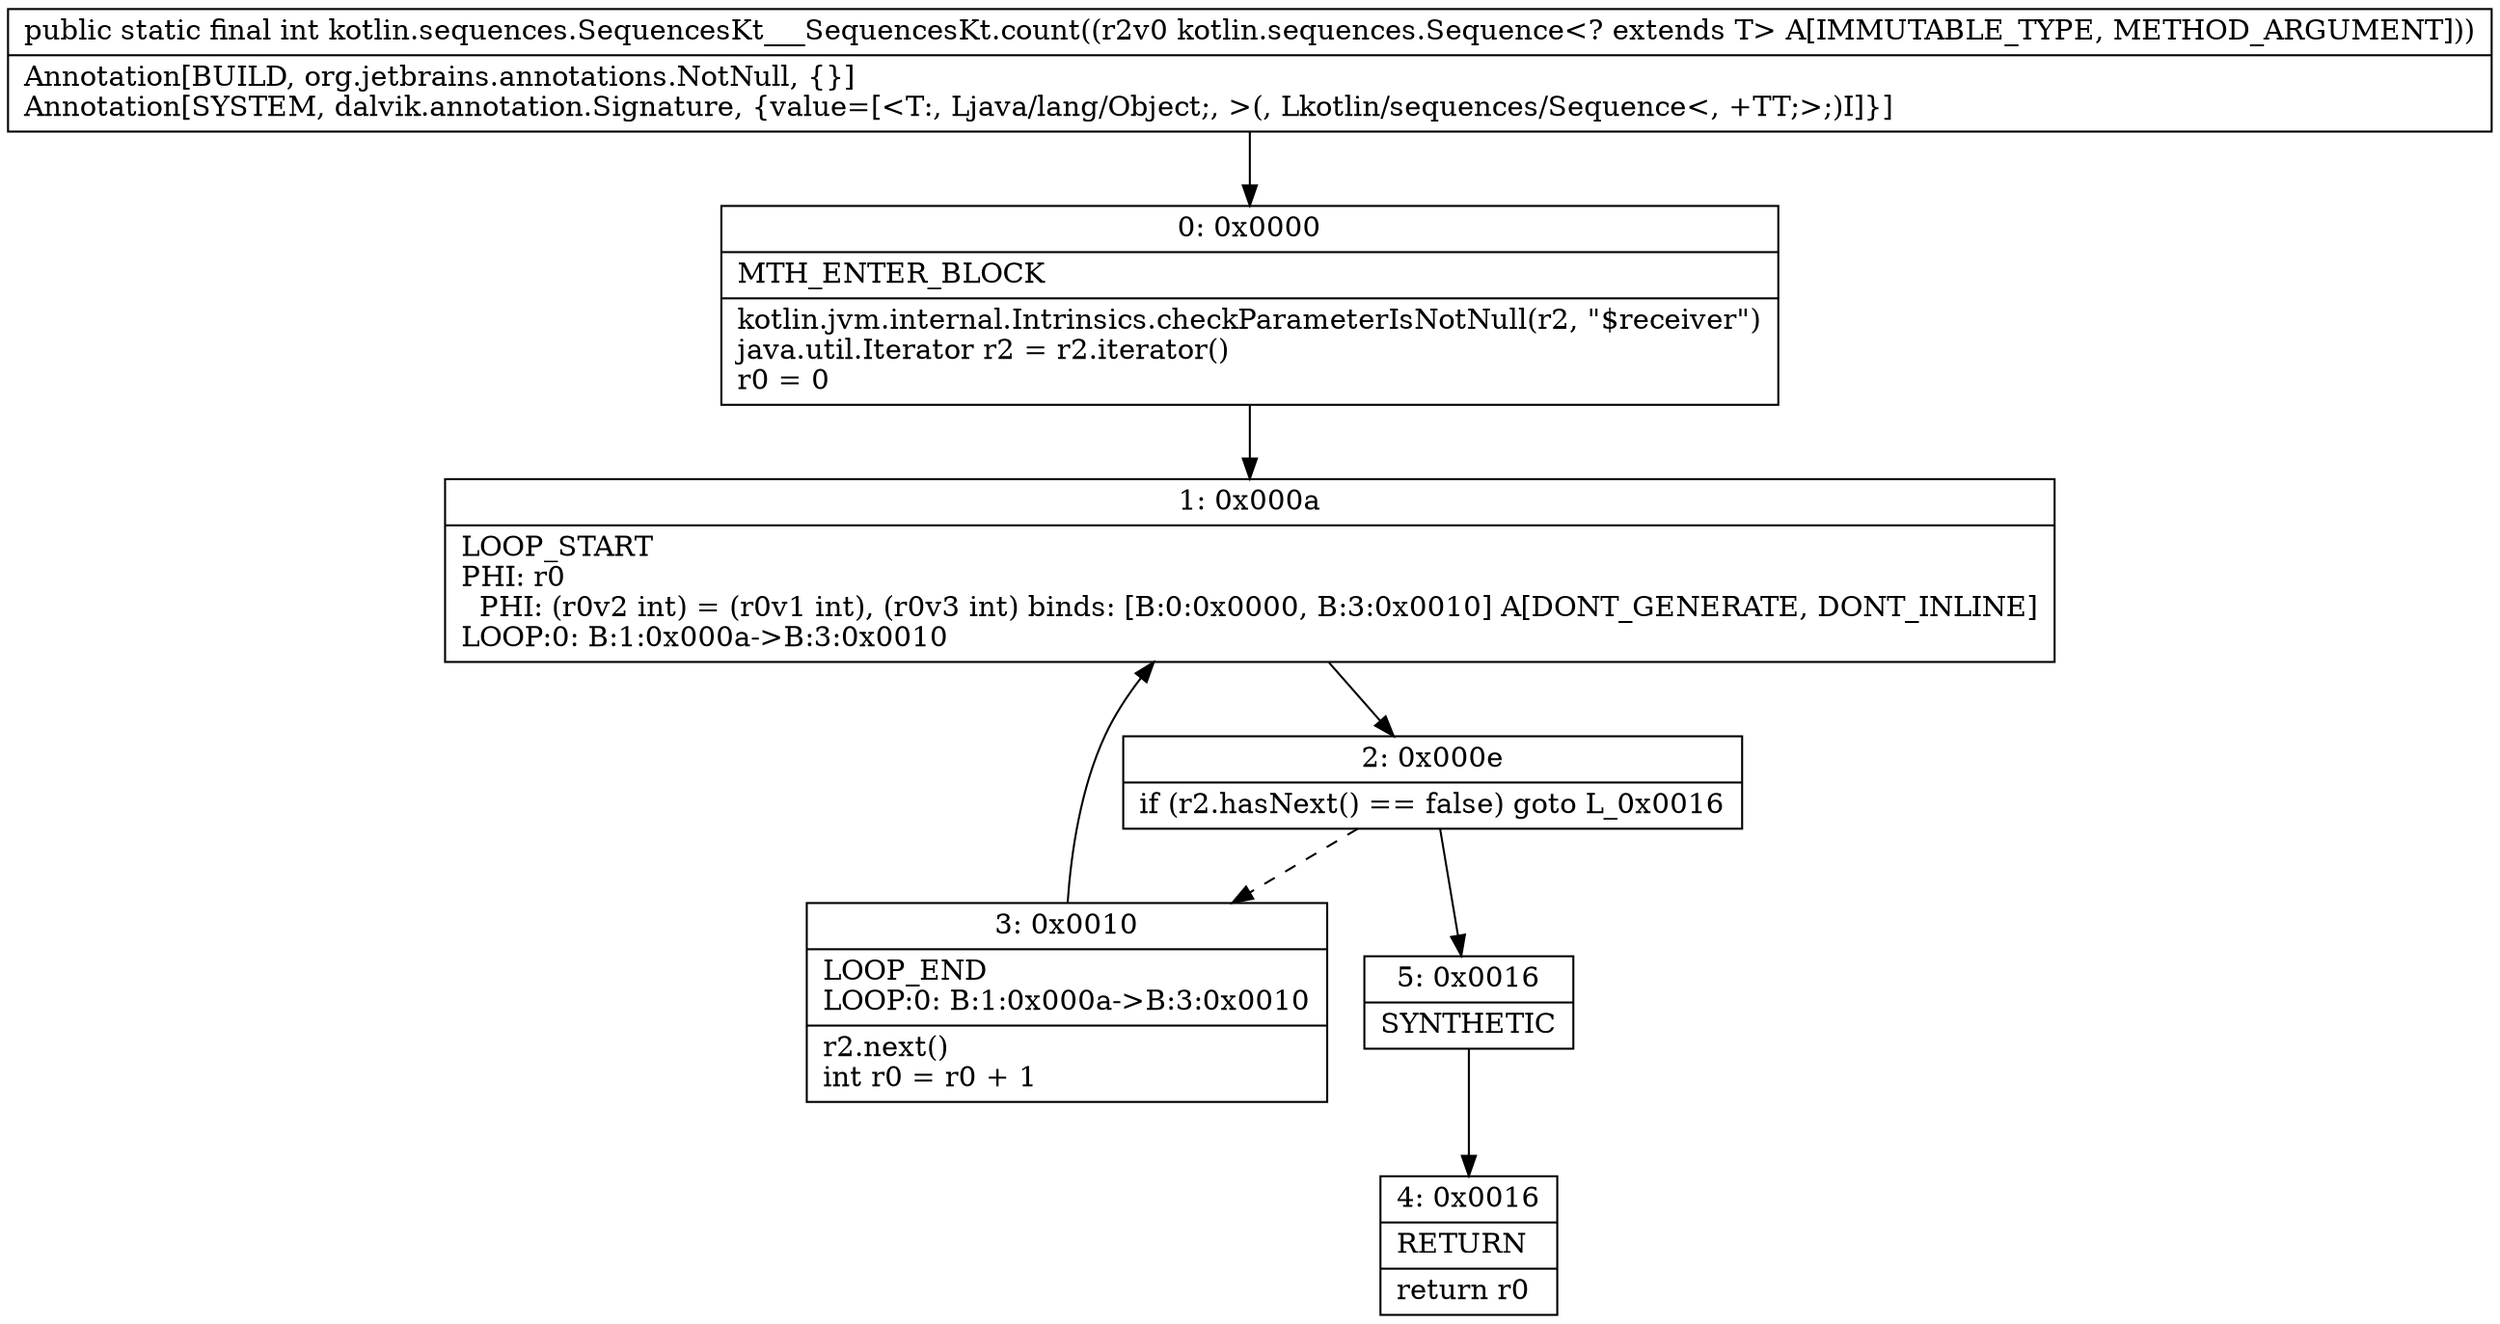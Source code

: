 digraph "CFG forkotlin.sequences.SequencesKt___SequencesKt.count(Lkotlin\/sequences\/Sequence;)I" {
Node_0 [shape=record,label="{0\:\ 0x0000|MTH_ENTER_BLOCK\l|kotlin.jvm.internal.Intrinsics.checkParameterIsNotNull(r2, \"$receiver\")\ljava.util.Iterator r2 = r2.iterator()\lr0 = 0\l}"];
Node_1 [shape=record,label="{1\:\ 0x000a|LOOP_START\lPHI: r0 \l  PHI: (r0v2 int) = (r0v1 int), (r0v3 int) binds: [B:0:0x0000, B:3:0x0010] A[DONT_GENERATE, DONT_INLINE]\lLOOP:0: B:1:0x000a\-\>B:3:0x0010\l}"];
Node_2 [shape=record,label="{2\:\ 0x000e|if (r2.hasNext() == false) goto L_0x0016\l}"];
Node_3 [shape=record,label="{3\:\ 0x0010|LOOP_END\lLOOP:0: B:1:0x000a\-\>B:3:0x0010\l|r2.next()\lint r0 = r0 + 1\l}"];
Node_4 [shape=record,label="{4\:\ 0x0016|RETURN\l|return r0\l}"];
Node_5 [shape=record,label="{5\:\ 0x0016|SYNTHETIC\l}"];
MethodNode[shape=record,label="{public static final int kotlin.sequences.SequencesKt___SequencesKt.count((r2v0 kotlin.sequences.Sequence\<? extends T\> A[IMMUTABLE_TYPE, METHOD_ARGUMENT]))  | Annotation[BUILD, org.jetbrains.annotations.NotNull, \{\}]\lAnnotation[SYSTEM, dalvik.annotation.Signature, \{value=[\<T:, Ljava\/lang\/Object;, \>(, Lkotlin\/sequences\/Sequence\<, +TT;\>;)I]\}]\l}"];
MethodNode -> Node_0;
Node_0 -> Node_1;
Node_1 -> Node_2;
Node_2 -> Node_3[style=dashed];
Node_2 -> Node_5;
Node_3 -> Node_1;
Node_5 -> Node_4;
}

